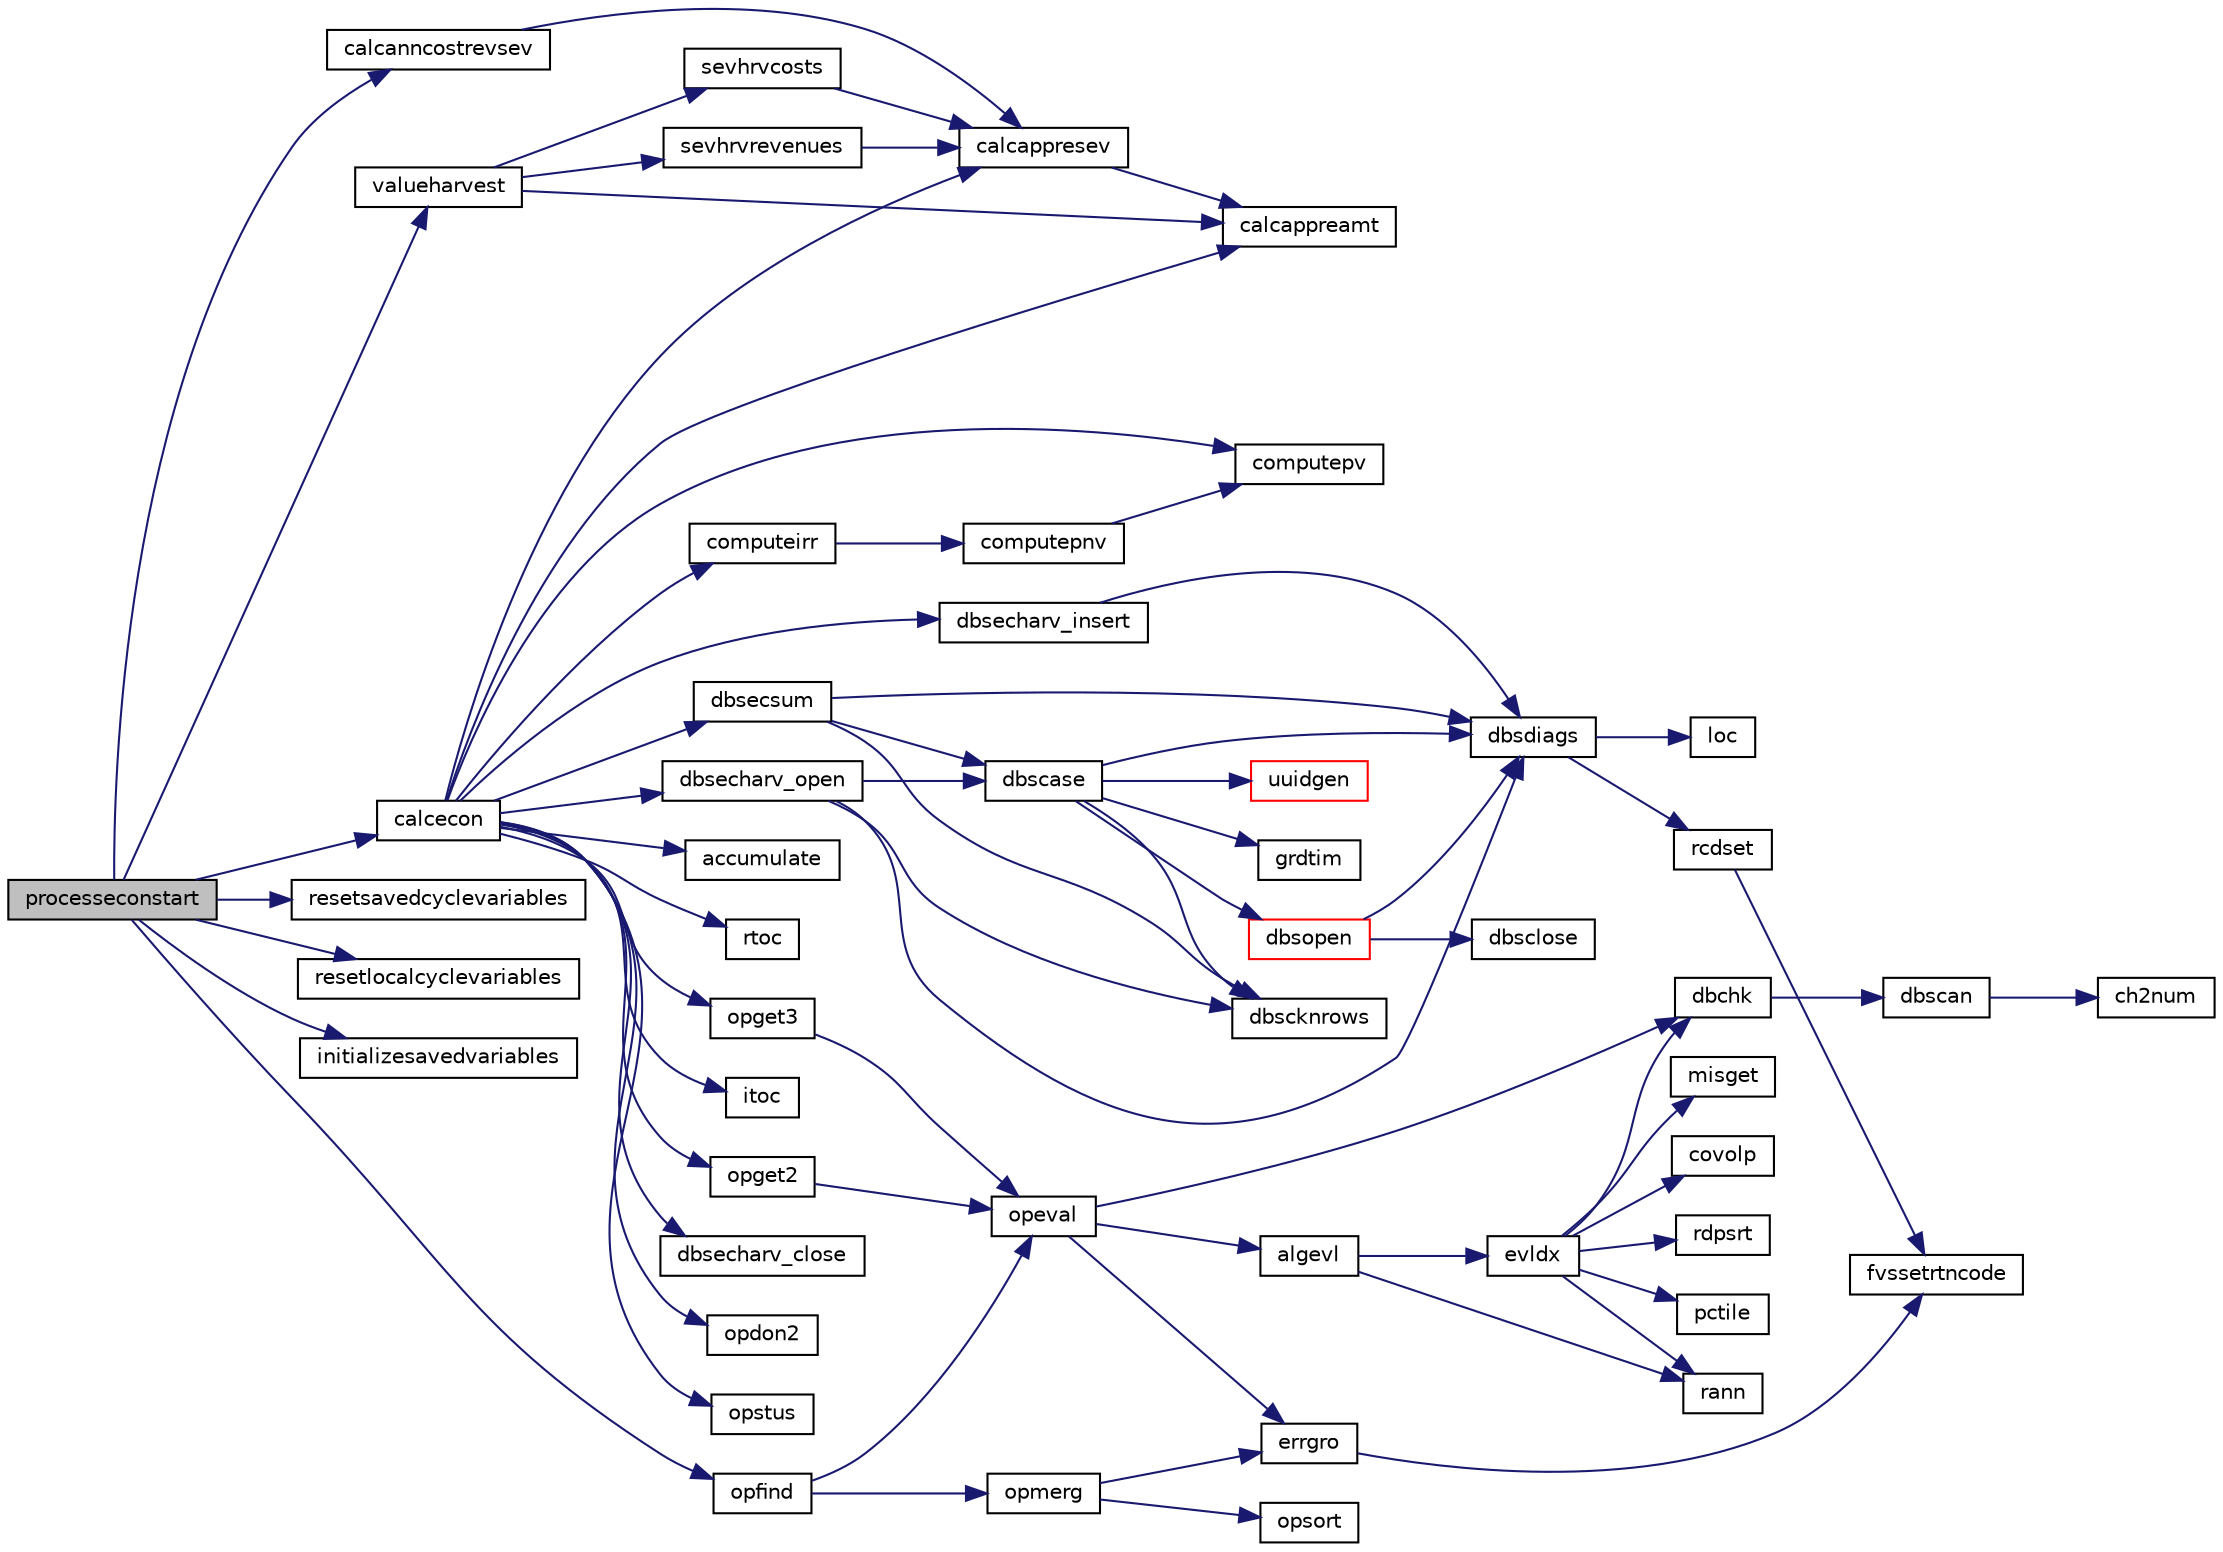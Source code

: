 digraph "processeconstart"
{
  edge [fontname="Helvetica",fontsize="10",labelfontname="Helvetica",labelfontsize="10"];
  node [fontname="Helvetica",fontsize="10",shape=record];
  rankdir="LR";
  Node1 [label="processeconstart",height=0.2,width=0.4,color="black", fillcolor="grey75", style="filled", fontcolor="black"];
  Node1 -> Node2 [color="midnightblue",fontsize="10",style="solid",fontname="Helvetica"];
  Node2 [label="opfind",height=0.2,width=0.4,color="black", fillcolor="white", style="filled",URL="$opfind_8f.html#a324ef558c0f597354b656e718563559e"];
  Node2 -> Node3 [color="midnightblue",fontsize="10",style="solid",fontname="Helvetica"];
  Node3 [label="opmerg",height=0.2,width=0.4,color="black", fillcolor="white", style="filled",URL="$opmerg_8f.html#a5d8719ff40889d676ef5684c77e348bf"];
  Node3 -> Node4 [color="midnightblue",fontsize="10",style="solid",fontname="Helvetica"];
  Node4 [label="errgro",height=0.2,width=0.4,color="black", fillcolor="white", style="filled",URL="$errgro_8f.html#a638bc8982f252f2894cb512c31d9890a"];
  Node4 -> Node5 [color="midnightblue",fontsize="10",style="solid",fontname="Helvetica"];
  Node5 [label="fvssetrtncode",height=0.2,width=0.4,color="black", fillcolor="white", style="filled",URL="$cmdline_8f.html#a079170808ee3336a99645e9e57dfe5a9"];
  Node3 -> Node6 [color="midnightblue",fontsize="10",style="solid",fontname="Helvetica"];
  Node6 [label="opsort",height=0.2,width=0.4,color="black", fillcolor="white", style="filled",URL="$opsort_8f.html#a6681e6cd0f66844e47a1ea085ef16452"];
  Node2 -> Node7 [color="midnightblue",fontsize="10",style="solid",fontname="Helvetica"];
  Node7 [label="opeval",height=0.2,width=0.4,color="black", fillcolor="white", style="filled",URL="$opeval_8f.html#a7f578a6ee493fc264a7af83a1fbdb14f"];
  Node7 -> Node8 [color="midnightblue",fontsize="10",style="solid",fontname="Helvetica"];
  Node8 [label="dbchk",height=0.2,width=0.4,color="black", fillcolor="white", style="filled",URL="$dbchk_8f.html#a50e82b8d87ebaeb63d8e1abab05bc20b"];
  Node8 -> Node9 [color="midnightblue",fontsize="10",style="solid",fontname="Helvetica"];
  Node9 [label="dbscan",height=0.2,width=0.4,color="black", fillcolor="white", style="filled",URL="$dbscan_8f.html#a18f1eb65a1dbf6141e44b1ac4a10757e"];
  Node9 -> Node10 [color="midnightblue",fontsize="10",style="solid",fontname="Helvetica"];
  Node10 [label="ch2num",height=0.2,width=0.4,color="black", fillcolor="white", style="filled",URL="$ch2num_8f.html#acc5a9987290b4e6c8cfe65bd2cd93540"];
  Node7 -> Node11 [color="midnightblue",fontsize="10",style="solid",fontname="Helvetica"];
  Node11 [label="algevl",height=0.2,width=0.4,color="black", fillcolor="white", style="filled",URL="$algevl_8f.html#af247fcf48bbb347b22ae4f542c7b8ff4"];
  Node11 -> Node12 [color="midnightblue",fontsize="10",style="solid",fontname="Helvetica"];
  Node12 [label="rann",height=0.2,width=0.4,color="black", fillcolor="white", style="filled",URL="$rann_8f.html#adcf580f559b80223c24308901aeda3c0"];
  Node11 -> Node13 [color="midnightblue",fontsize="10",style="solid",fontname="Helvetica"];
  Node13 [label="evldx",height=0.2,width=0.4,color="black", fillcolor="white", style="filled",URL="$evldx_8f.html#adb0d63ac59f362dfb6e7b6cf34509669"];
  Node13 -> Node12 [color="midnightblue",fontsize="10",style="solid",fontname="Helvetica"];
  Node13 -> Node8 [color="midnightblue",fontsize="10",style="solid",fontname="Helvetica"];
  Node13 -> Node14 [color="midnightblue",fontsize="10",style="solid",fontname="Helvetica"];
  Node14 [label="misget",height=0.2,width=0.4,color="black", fillcolor="white", style="filled",URL="$misget_8f.html#a1287765232a4e41af838bb4967b34007"];
  Node13 -> Node15 [color="midnightblue",fontsize="10",style="solid",fontname="Helvetica"];
  Node15 [label="covolp",height=0.2,width=0.4,color="black", fillcolor="white", style="filled",URL="$covolp_8f.html#a03e184cd2613360b70dd021f8da2f5d6"];
  Node13 -> Node16 [color="midnightblue",fontsize="10",style="solid",fontname="Helvetica"];
  Node16 [label="rdpsrt",height=0.2,width=0.4,color="black", fillcolor="white", style="filled",URL="$rdpsrt_8f.html#a0f0c79b72af19ed56f74ee89ecae6877"];
  Node13 -> Node17 [color="midnightblue",fontsize="10",style="solid",fontname="Helvetica"];
  Node17 [label="pctile",height=0.2,width=0.4,color="black", fillcolor="white", style="filled",URL="$pctile_8f.html#a12d7263064b7cef81de7e72852800b83"];
  Node7 -> Node4 [color="midnightblue",fontsize="10",style="solid",fontname="Helvetica"];
  Node1 -> Node18 [color="midnightblue",fontsize="10",style="solid",fontname="Helvetica"];
  Node18 [label="valueharvest",height=0.2,width=0.4,color="black", fillcolor="white", style="filled",URL="$eccalc_8f.html#a44a3d29043dead7e26d0afa780b7b73b"];
  Node18 -> Node19 [color="midnightblue",fontsize="10",style="solid",fontname="Helvetica"];
  Node19 [label="calcappreamt",height=0.2,width=0.4,color="black", fillcolor="white", style="filled",URL="$eccalc_8f.html#a471c758c1b2b5fc0a3889880f080dec2"];
  Node18 -> Node20 [color="midnightblue",fontsize="10",style="solid",fontname="Helvetica"];
  Node20 [label="sevhrvrevenues",height=0.2,width=0.4,color="black", fillcolor="white", style="filled",URL="$eccalc_8f.html#a8bf3933bf2e8f27902f099f6e0e7c9c9"];
  Node20 -> Node21 [color="midnightblue",fontsize="10",style="solid",fontname="Helvetica"];
  Node21 [label="calcappresev",height=0.2,width=0.4,color="black", fillcolor="white", style="filled",URL="$eccalc_8f.html#af5697d7a97c2a655cf5c95836147f012"];
  Node21 -> Node19 [color="midnightblue",fontsize="10",style="solid",fontname="Helvetica"];
  Node18 -> Node22 [color="midnightblue",fontsize="10",style="solid",fontname="Helvetica"];
  Node22 [label="sevhrvcosts",height=0.2,width=0.4,color="black", fillcolor="white", style="filled",URL="$eccalc_8f.html#a87dce9049ba5e6bff4ab566b519de440"];
  Node22 -> Node21 [color="midnightblue",fontsize="10",style="solid",fontname="Helvetica"];
  Node1 -> Node23 [color="midnightblue",fontsize="10",style="solid",fontname="Helvetica"];
  Node23 [label="calcecon",height=0.2,width=0.4,color="black", fillcolor="white", style="filled",URL="$eccalc_8f.html#acfa59087c98c1d9c8fb9d0a918b9e252"];
  Node23 -> Node19 [color="midnightblue",fontsize="10",style="solid",fontname="Helvetica"];
  Node23 -> Node24 [color="midnightblue",fontsize="10",style="solid",fontname="Helvetica"];
  Node24 [label="opget2",height=0.2,width=0.4,color="black", fillcolor="white", style="filled",URL="$opget2_8f.html#afc72bdd266f1ca266e405c5678191a0f"];
  Node24 -> Node7 [color="midnightblue",fontsize="10",style="solid",fontname="Helvetica"];
  Node23 -> Node25 [color="midnightblue",fontsize="10",style="solid",fontname="Helvetica"];
  Node25 [label="opdon2",height=0.2,width=0.4,color="black", fillcolor="white", style="filled",URL="$opdon2_8f.html#ad598af89c57050ff83ba178e4b0260eb"];
  Node23 -> Node26 [color="midnightblue",fontsize="10",style="solid",fontname="Helvetica"];
  Node26 [label="opstus",height=0.2,width=0.4,color="black", fillcolor="white", style="filled",URL="$opstus_8f.html#a2ba04a222a41f42068dd870eb6f0f1d0"];
  Node23 -> Node27 [color="midnightblue",fontsize="10",style="solid",fontname="Helvetica"];
  Node27 [label="opget3",height=0.2,width=0.4,color="black", fillcolor="white", style="filled",URL="$opget3_8f.html#ae1f2aba748bbe2ab5fd53e5fab910673"];
  Node27 -> Node7 [color="midnightblue",fontsize="10",style="solid",fontname="Helvetica"];
  Node23 -> Node21 [color="midnightblue",fontsize="10",style="solid",fontname="Helvetica"];
  Node23 -> Node28 [color="midnightblue",fontsize="10",style="solid",fontname="Helvetica"];
  Node28 [label="computepv",height=0.2,width=0.4,color="black", fillcolor="white", style="filled",URL="$eccalc_8f.html#a9985f1a483906d935b26c08cfd157bf5"];
  Node23 -> Node29 [color="midnightblue",fontsize="10",style="solid",fontname="Helvetica"];
  Node29 [label="computeirr",height=0.2,width=0.4,color="black", fillcolor="white", style="filled",URL="$eccalc_8f.html#a5da30657e224a2c9c34f43c0cfac3eed"];
  Node29 -> Node30 [color="midnightblue",fontsize="10",style="solid",fontname="Helvetica"];
  Node30 [label="computepnv",height=0.2,width=0.4,color="black", fillcolor="white", style="filled",URL="$eccalc_8f.html#ac5b9365f9e9b68318bf5c368bea07c90"];
  Node30 -> Node28 [color="midnightblue",fontsize="10",style="solid",fontname="Helvetica"];
  Node23 -> Node31 [color="midnightblue",fontsize="10",style="solid",fontname="Helvetica"];
  Node31 [label="dbsecsum",height=0.2,width=0.4,color="black", fillcolor="white", style="filled",URL="$dbsecsum_8f.html#a93b17512bc8ebe3ab92b6432be259630"];
  Node31 -> Node32 [color="midnightblue",fontsize="10",style="solid",fontname="Helvetica"];
  Node32 [label="dbscase",height=0.2,width=0.4,color="black", fillcolor="white", style="filled",URL="$dbscase_8f.html#a245165c65b7faa315380a4704d9a2acb"];
  Node32 -> Node33 [color="midnightblue",fontsize="10",style="solid",fontname="Helvetica"];
  Node33 [label="grdtim",height=0.2,width=0.4,color="black", fillcolor="white", style="filled",URL="$grdtim_8f.html#ad10217068165ab4b799e84db9a37e052"];
  Node32 -> Node34 [color="midnightblue",fontsize="10",style="solid",fontname="Helvetica"];
  Node34 [label="dbsopen",height=0.2,width=0.4,color="red", fillcolor="white", style="filled",URL="$dbsopen_8f.html#a3e8dabe730ff2a86c085489e3e88b637"];
  Node34 -> Node35 [color="midnightblue",fontsize="10",style="solid",fontname="Helvetica"];
  Node35 [label="dbsclose",height=0.2,width=0.4,color="black", fillcolor="white", style="filled",URL="$dbsclose_8f.html#aed2197b8dac3e7cc05ea998c5322bca4"];
  Node34 -> Node36 [color="midnightblue",fontsize="10",style="solid",fontname="Helvetica"];
  Node36 [label="dbsdiags",height=0.2,width=0.4,color="black", fillcolor="white", style="filled",URL="$dbsdiags_8f.html#a15a17a1fbf3da59a37155705f6dc1d98"];
  Node36 -> Node37 [color="midnightblue",fontsize="10",style="solid",fontname="Helvetica"];
  Node37 [label="loc",height=0.2,width=0.4,color="black", fillcolor="white", style="filled",URL="$bur__brn_8c.html#a3c8b7f0fcc184328ecbdff756e8bb21a"];
  Node36 -> Node38 [color="midnightblue",fontsize="10",style="solid",fontname="Helvetica"];
  Node38 [label="rcdset",height=0.2,width=0.4,color="black", fillcolor="white", style="filled",URL="$rcdset_8f.html#a1dba8a40ee085d920a3ebb27fcd34a59"];
  Node38 -> Node5 [color="midnightblue",fontsize="10",style="solid",fontname="Helvetica"];
  Node32 -> Node36 [color="midnightblue",fontsize="10",style="solid",fontname="Helvetica"];
  Node32 -> Node39 [color="midnightblue",fontsize="10",style="solid",fontname="Helvetica"];
  Node39 [label="dbscknrows",height=0.2,width=0.4,color="black", fillcolor="white", style="filled",URL="$dbscknrows_8f.html#ac66e1b51447683e5f478285853226665"];
  Node32 -> Node40 [color="midnightblue",fontsize="10",style="solid",fontname="Helvetica"];
  Node40 [label="uuidgen",height=0.2,width=0.4,color="red", fillcolor="white", style="filled",URL="$uuidgen_8f.html#a46f32e368f6aef2de2f1d5f13b542ef5"];
  Node31 -> Node36 [color="midnightblue",fontsize="10",style="solid",fontname="Helvetica"];
  Node31 -> Node39 [color="midnightblue",fontsize="10",style="solid",fontname="Helvetica"];
  Node23 -> Node41 [color="midnightblue",fontsize="10",style="solid",fontname="Helvetica"];
  Node41 [label="dbsecharv_open",height=0.2,width=0.4,color="black", fillcolor="white", style="filled",URL="$dbsecharv_8f.html#a84869f9e7ea677c3bc416c6540dba349"];
  Node41 -> Node32 [color="midnightblue",fontsize="10",style="solid",fontname="Helvetica"];
  Node41 -> Node36 [color="midnightblue",fontsize="10",style="solid",fontname="Helvetica"];
  Node41 -> Node39 [color="midnightblue",fontsize="10",style="solid",fontname="Helvetica"];
  Node23 -> Node42 [color="midnightblue",fontsize="10",style="solid",fontname="Helvetica"];
  Node42 [label="accumulate",height=0.2,width=0.4,color="black", fillcolor="white", style="filled",URL="$eccalc_8f.html#a35d426da38a5047f6d335483799b37c3"];
  Node23 -> Node43 [color="midnightblue",fontsize="10",style="solid",fontname="Helvetica"];
  Node43 [label="dbsecharv_insert",height=0.2,width=0.4,color="black", fillcolor="white", style="filled",URL="$dbsecharv_8f.html#a723765a1b743f7a1ba1d6263a5b6c3ea"];
  Node43 -> Node36 [color="midnightblue",fontsize="10",style="solid",fontname="Helvetica"];
  Node23 -> Node44 [color="midnightblue",fontsize="10",style="solid",fontname="Helvetica"];
  Node44 [label="rtoc",height=0.2,width=0.4,color="black", fillcolor="white", style="filled",URL="$eccalc_8f.html#a23b3f33b99c6d2d4f023ce6bf7b726e0"];
  Node23 -> Node45 [color="midnightblue",fontsize="10",style="solid",fontname="Helvetica"];
  Node45 [label="itoc",height=0.2,width=0.4,color="black", fillcolor="white", style="filled",URL="$eccalc_8f.html#a3d8456e5446969132ef0a0446056b581"];
  Node23 -> Node46 [color="midnightblue",fontsize="10",style="solid",fontname="Helvetica"];
  Node46 [label="dbsecharv_close",height=0.2,width=0.4,color="black", fillcolor="white", style="filled",URL="$dbsecharv_8f.html#a885603bb167428d940acd1cbc0b26d39"];
  Node1 -> Node47 [color="midnightblue",fontsize="10",style="solid",fontname="Helvetica"];
  Node47 [label="resetsavedcyclevariables",height=0.2,width=0.4,color="black", fillcolor="white", style="filled",URL="$eccalc_8f.html#a4402ba7bc90d1a9d82c9b5109bbe0d36"];
  Node1 -> Node48 [color="midnightblue",fontsize="10",style="solid",fontname="Helvetica"];
  Node48 [label="resetlocalcyclevariables",height=0.2,width=0.4,color="black", fillcolor="white", style="filled",URL="$eccalc_8f.html#abb07f18a7dafa3d0e12db01dfede9bb1"];
  Node1 -> Node49 [color="midnightblue",fontsize="10",style="solid",fontname="Helvetica"];
  Node49 [label="initializesavedvariables",height=0.2,width=0.4,color="black", fillcolor="white", style="filled",URL="$eccalc_8f.html#a80de5a727255840634b3236b080261f8"];
  Node1 -> Node50 [color="midnightblue",fontsize="10",style="solid",fontname="Helvetica"];
  Node50 [label="calcanncostrevsev",height=0.2,width=0.4,color="black", fillcolor="white", style="filled",URL="$eccalc_8f.html#a8bdb3a16eeb3ad8f375c13b703689b29"];
  Node50 -> Node21 [color="midnightblue",fontsize="10",style="solid",fontname="Helvetica"];
}
